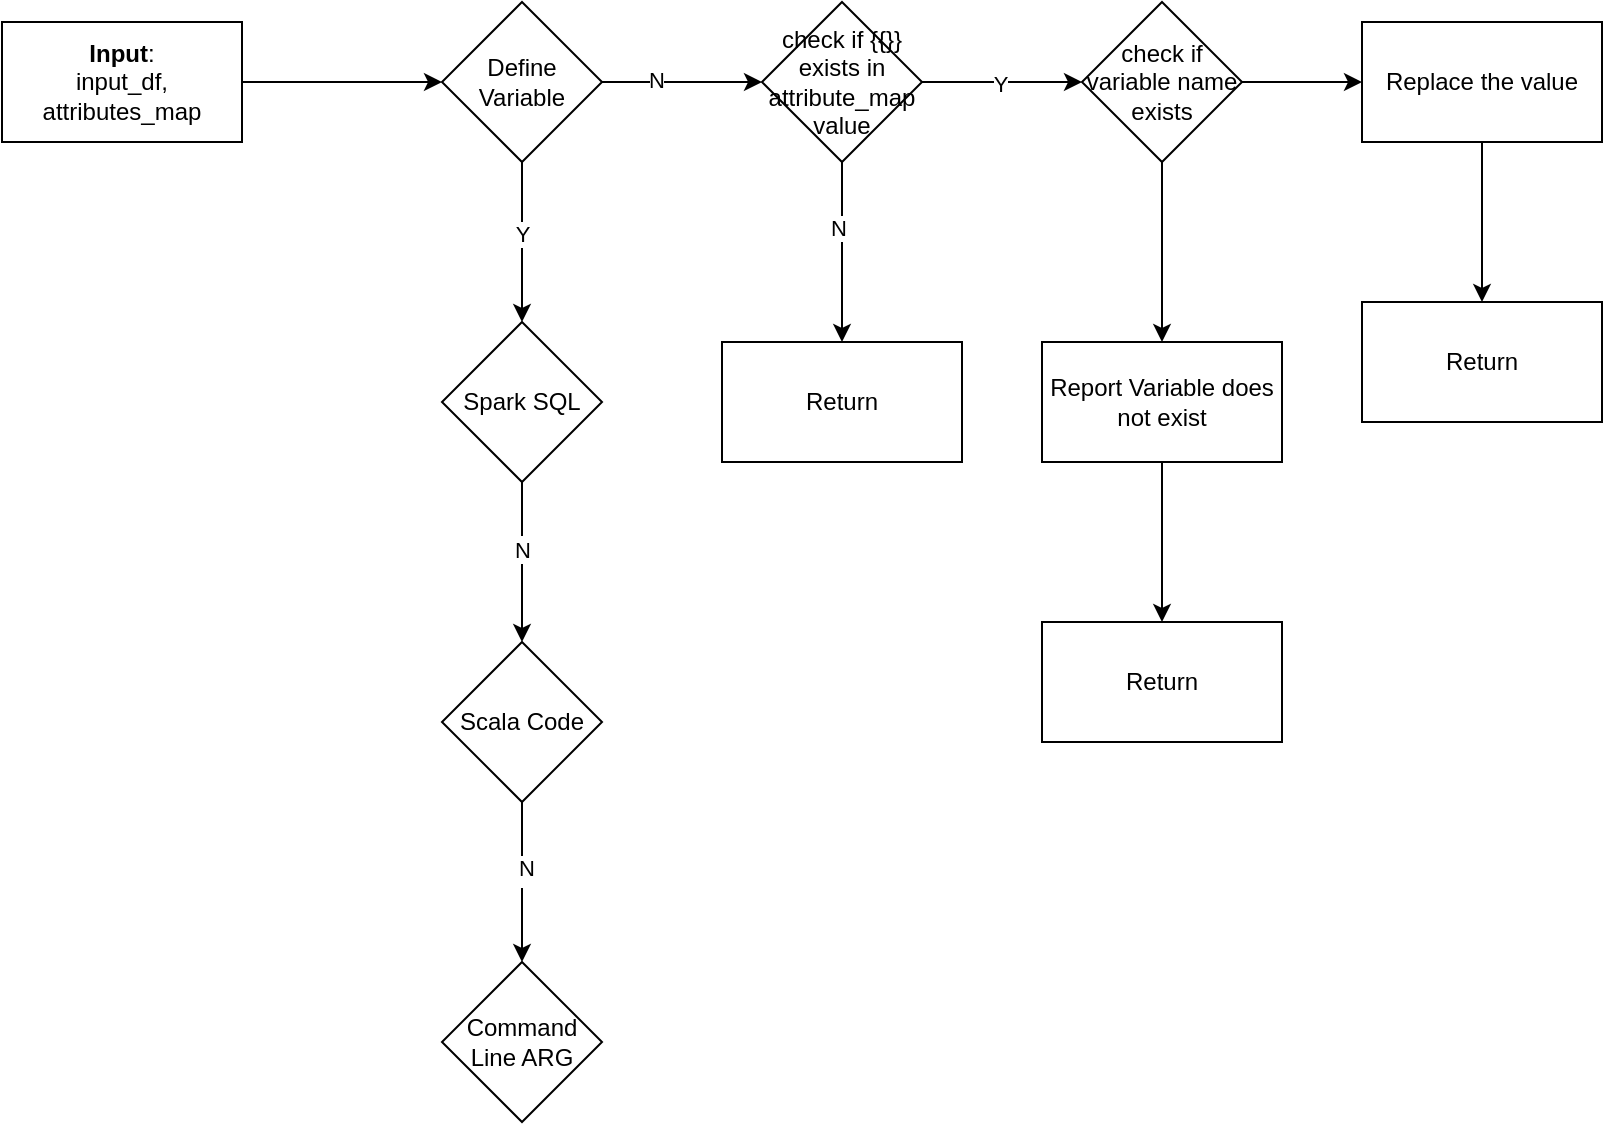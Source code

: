 <mxfile version="21.7.2" type="github">
  <diagram name="Page-1" id="Mdg7Ae6p5UvKACxQ1zR3">
    <mxGraphModel dx="880" dy="484" grid="1" gridSize="10" guides="1" tooltips="1" connect="1" arrows="1" fold="1" page="1" pageScale="1" pageWidth="850" pageHeight="1100" math="0" shadow="0">
      <root>
        <mxCell id="0" />
        <mxCell id="1" parent="0" />
        <mxCell id="4xCfmCJzf_7r0LhuUG6j-3" value="" style="edgeStyle=orthogonalEdgeStyle;rounded=0;orthogonalLoop=1;jettySize=auto;html=1;" edge="1" parent="1" source="4xCfmCJzf_7r0LhuUG6j-1" target="4xCfmCJzf_7r0LhuUG6j-2">
          <mxGeometry relative="1" as="geometry" />
        </mxCell>
        <mxCell id="4xCfmCJzf_7r0LhuUG6j-1" value="&lt;b&gt;Input&lt;/b&gt;:&lt;br&gt;input_df,&lt;br&gt;attributes_map" style="rounded=0;whiteSpace=wrap;html=1;" vertex="1" parent="1">
          <mxGeometry x="40" y="40" width="120" height="60" as="geometry" />
        </mxCell>
        <mxCell id="4xCfmCJzf_7r0LhuUG6j-5" value="" style="edgeStyle=orthogonalEdgeStyle;rounded=0;orthogonalLoop=1;jettySize=auto;html=1;" edge="1" parent="1" source="4xCfmCJzf_7r0LhuUG6j-2" target="4xCfmCJzf_7r0LhuUG6j-4">
          <mxGeometry relative="1" as="geometry" />
        </mxCell>
        <mxCell id="4xCfmCJzf_7r0LhuUG6j-10" value="Y" style="edgeLabel;html=1;align=center;verticalAlign=middle;resizable=0;points=[];" vertex="1" connectable="0" parent="4xCfmCJzf_7r0LhuUG6j-5">
          <mxGeometry x="-0.1" relative="1" as="geometry">
            <mxPoint as="offset" />
          </mxGeometry>
        </mxCell>
        <mxCell id="4xCfmCJzf_7r0LhuUG6j-16" value="" style="edgeStyle=orthogonalEdgeStyle;rounded=0;orthogonalLoop=1;jettySize=auto;html=1;" edge="1" parent="1" source="4xCfmCJzf_7r0LhuUG6j-2" target="4xCfmCJzf_7r0LhuUG6j-15">
          <mxGeometry relative="1" as="geometry" />
        </mxCell>
        <mxCell id="4xCfmCJzf_7r0LhuUG6j-21" value="N" style="edgeLabel;html=1;align=center;verticalAlign=middle;resizable=0;points=[];" vertex="1" connectable="0" parent="4xCfmCJzf_7r0LhuUG6j-16">
          <mxGeometry x="-0.325" y="1" relative="1" as="geometry">
            <mxPoint as="offset" />
          </mxGeometry>
        </mxCell>
        <mxCell id="4xCfmCJzf_7r0LhuUG6j-2" value="Define Variable" style="rhombus;whiteSpace=wrap;html=1;rounded=0;" vertex="1" parent="1">
          <mxGeometry x="260" y="30" width="80" height="80" as="geometry" />
        </mxCell>
        <mxCell id="4xCfmCJzf_7r0LhuUG6j-7" value="" style="edgeStyle=orthogonalEdgeStyle;rounded=0;orthogonalLoop=1;jettySize=auto;html=1;" edge="1" parent="1" source="4xCfmCJzf_7r0LhuUG6j-4" target="4xCfmCJzf_7r0LhuUG6j-6">
          <mxGeometry relative="1" as="geometry" />
        </mxCell>
        <mxCell id="4xCfmCJzf_7r0LhuUG6j-11" value="Y" style="edgeLabel;html=1;align=center;verticalAlign=middle;resizable=0;points=[];" vertex="1" connectable="0" parent="4xCfmCJzf_7r0LhuUG6j-7">
          <mxGeometry x="-0.175" relative="1" as="geometry">
            <mxPoint as="offset" />
          </mxGeometry>
        </mxCell>
        <mxCell id="4xCfmCJzf_7r0LhuUG6j-12" value="N" style="edgeLabel;html=1;align=center;verticalAlign=middle;resizable=0;points=[];" vertex="1" connectable="0" parent="4xCfmCJzf_7r0LhuUG6j-7">
          <mxGeometry x="-0.15" relative="1" as="geometry">
            <mxPoint as="offset" />
          </mxGeometry>
        </mxCell>
        <mxCell id="4xCfmCJzf_7r0LhuUG6j-4" value="Spark SQL" style="rhombus;whiteSpace=wrap;html=1;rounded=0;" vertex="1" parent="1">
          <mxGeometry x="260" y="190" width="80" height="80" as="geometry" />
        </mxCell>
        <mxCell id="4xCfmCJzf_7r0LhuUG6j-9" value="" style="edgeStyle=orthogonalEdgeStyle;rounded=0;orthogonalLoop=1;jettySize=auto;html=1;" edge="1" parent="1" source="4xCfmCJzf_7r0LhuUG6j-6" target="4xCfmCJzf_7r0LhuUG6j-8">
          <mxGeometry relative="1" as="geometry" />
        </mxCell>
        <mxCell id="4xCfmCJzf_7r0LhuUG6j-13" value="N" style="edgeLabel;html=1;align=center;verticalAlign=middle;resizable=0;points=[];" vertex="1" connectable="0" parent="4xCfmCJzf_7r0LhuUG6j-9">
          <mxGeometry x="-0.1" y="2" relative="1" as="geometry">
            <mxPoint as="offset" />
          </mxGeometry>
        </mxCell>
        <mxCell id="4xCfmCJzf_7r0LhuUG6j-14" value="N" style="edgeLabel;html=1;align=center;verticalAlign=middle;resizable=0;points=[];" vertex="1" connectable="0" parent="4xCfmCJzf_7r0LhuUG6j-9">
          <mxGeometry x="-0.175" y="2" relative="1" as="geometry">
            <mxPoint as="offset" />
          </mxGeometry>
        </mxCell>
        <mxCell id="4xCfmCJzf_7r0LhuUG6j-6" value="Scala Code" style="rhombus;whiteSpace=wrap;html=1;rounded=0;" vertex="1" parent="1">
          <mxGeometry x="260" y="350" width="80" height="80" as="geometry" />
        </mxCell>
        <mxCell id="4xCfmCJzf_7r0LhuUG6j-8" value="Command Line ARG" style="rhombus;whiteSpace=wrap;html=1;rounded=0;" vertex="1" parent="1">
          <mxGeometry x="260" y="510" width="80" height="80" as="geometry" />
        </mxCell>
        <mxCell id="4xCfmCJzf_7r0LhuUG6j-18" value="" style="edgeStyle=orthogonalEdgeStyle;rounded=0;orthogonalLoop=1;jettySize=auto;html=1;" edge="1" parent="1" source="4xCfmCJzf_7r0LhuUG6j-15" target="4xCfmCJzf_7r0LhuUG6j-17">
          <mxGeometry relative="1" as="geometry" />
        </mxCell>
        <mxCell id="4xCfmCJzf_7r0LhuUG6j-22" value="Y" style="edgeLabel;html=1;align=center;verticalAlign=middle;resizable=0;points=[];" vertex="1" connectable="0" parent="4xCfmCJzf_7r0LhuUG6j-18">
          <mxGeometry x="-0.025" y="-1" relative="1" as="geometry">
            <mxPoint as="offset" />
          </mxGeometry>
        </mxCell>
        <mxCell id="4xCfmCJzf_7r0LhuUG6j-25" value="" style="edgeStyle=orthogonalEdgeStyle;rounded=0;orthogonalLoop=1;jettySize=auto;html=1;" edge="1" parent="1" source="4xCfmCJzf_7r0LhuUG6j-15" target="4xCfmCJzf_7r0LhuUG6j-24">
          <mxGeometry relative="1" as="geometry" />
        </mxCell>
        <mxCell id="4xCfmCJzf_7r0LhuUG6j-26" value="N" style="edgeLabel;html=1;align=center;verticalAlign=middle;resizable=0;points=[];" vertex="1" connectable="0" parent="4xCfmCJzf_7r0LhuUG6j-25">
          <mxGeometry x="-0.267" y="-2" relative="1" as="geometry">
            <mxPoint as="offset" />
          </mxGeometry>
        </mxCell>
        <mxCell id="4xCfmCJzf_7r0LhuUG6j-15" value="check if {{}} exists in attribute_map value" style="rhombus;whiteSpace=wrap;html=1;rounded=0;" vertex="1" parent="1">
          <mxGeometry x="420" y="30" width="80" height="80" as="geometry" />
        </mxCell>
        <mxCell id="4xCfmCJzf_7r0LhuUG6j-28" value="" style="edgeStyle=orthogonalEdgeStyle;rounded=0;orthogonalLoop=1;jettySize=auto;html=1;" edge="1" parent="1" source="4xCfmCJzf_7r0LhuUG6j-17" target="4xCfmCJzf_7r0LhuUG6j-27">
          <mxGeometry relative="1" as="geometry" />
        </mxCell>
        <mxCell id="4xCfmCJzf_7r0LhuUG6j-32" value="" style="edgeStyle=orthogonalEdgeStyle;rounded=0;orthogonalLoop=1;jettySize=auto;html=1;" edge="1" parent="1" source="4xCfmCJzf_7r0LhuUG6j-17" target="4xCfmCJzf_7r0LhuUG6j-31">
          <mxGeometry relative="1" as="geometry" />
        </mxCell>
        <mxCell id="4xCfmCJzf_7r0LhuUG6j-17" value="check if variable name exists" style="rhombus;whiteSpace=wrap;html=1;rounded=0;" vertex="1" parent="1">
          <mxGeometry x="580" y="30" width="80" height="80" as="geometry" />
        </mxCell>
        <mxCell id="4xCfmCJzf_7r0LhuUG6j-24" value="Return" style="whiteSpace=wrap;html=1;rounded=0;" vertex="1" parent="1">
          <mxGeometry x="400" y="200" width="120" height="60" as="geometry" />
        </mxCell>
        <mxCell id="4xCfmCJzf_7r0LhuUG6j-30" value="" style="edgeStyle=orthogonalEdgeStyle;rounded=0;orthogonalLoop=1;jettySize=auto;html=1;" edge="1" parent="1" source="4xCfmCJzf_7r0LhuUG6j-27" target="4xCfmCJzf_7r0LhuUG6j-29">
          <mxGeometry relative="1" as="geometry" />
        </mxCell>
        <mxCell id="4xCfmCJzf_7r0LhuUG6j-27" value="Report Variable does not exist" style="whiteSpace=wrap;html=1;rounded=0;" vertex="1" parent="1">
          <mxGeometry x="560" y="200" width="120" height="60" as="geometry" />
        </mxCell>
        <mxCell id="4xCfmCJzf_7r0LhuUG6j-29" value="Return" style="whiteSpace=wrap;html=1;rounded=0;" vertex="1" parent="1">
          <mxGeometry x="560" y="340" width="120" height="60" as="geometry" />
        </mxCell>
        <mxCell id="4xCfmCJzf_7r0LhuUG6j-34" value="" style="edgeStyle=orthogonalEdgeStyle;rounded=0;orthogonalLoop=1;jettySize=auto;html=1;" edge="1" parent="1" source="4xCfmCJzf_7r0LhuUG6j-31" target="4xCfmCJzf_7r0LhuUG6j-33">
          <mxGeometry relative="1" as="geometry" />
        </mxCell>
        <mxCell id="4xCfmCJzf_7r0LhuUG6j-31" value="Replace the value" style="whiteSpace=wrap;html=1;rounded=0;" vertex="1" parent="1">
          <mxGeometry x="720" y="40" width="120" height="60" as="geometry" />
        </mxCell>
        <mxCell id="4xCfmCJzf_7r0LhuUG6j-33" value="Return" style="whiteSpace=wrap;html=1;rounded=0;" vertex="1" parent="1">
          <mxGeometry x="720" y="180" width="120" height="60" as="geometry" />
        </mxCell>
      </root>
    </mxGraphModel>
  </diagram>
</mxfile>
